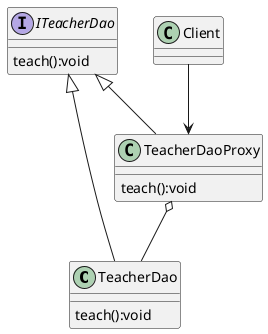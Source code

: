 @startuml
'https://plantuml.com/class-diagram

class TeacherDao {
teach():void
}

interface ITeacherDao {
teach():void
}

class TeacherDaoProxy {
teach():void
}

ITeacherDao <|-- TeacherDao
ITeacherDao <|-- TeacherDaoProxy
TeacherDaoProxy o-- TeacherDao

Client --> TeacherDaoProxy

@enduml